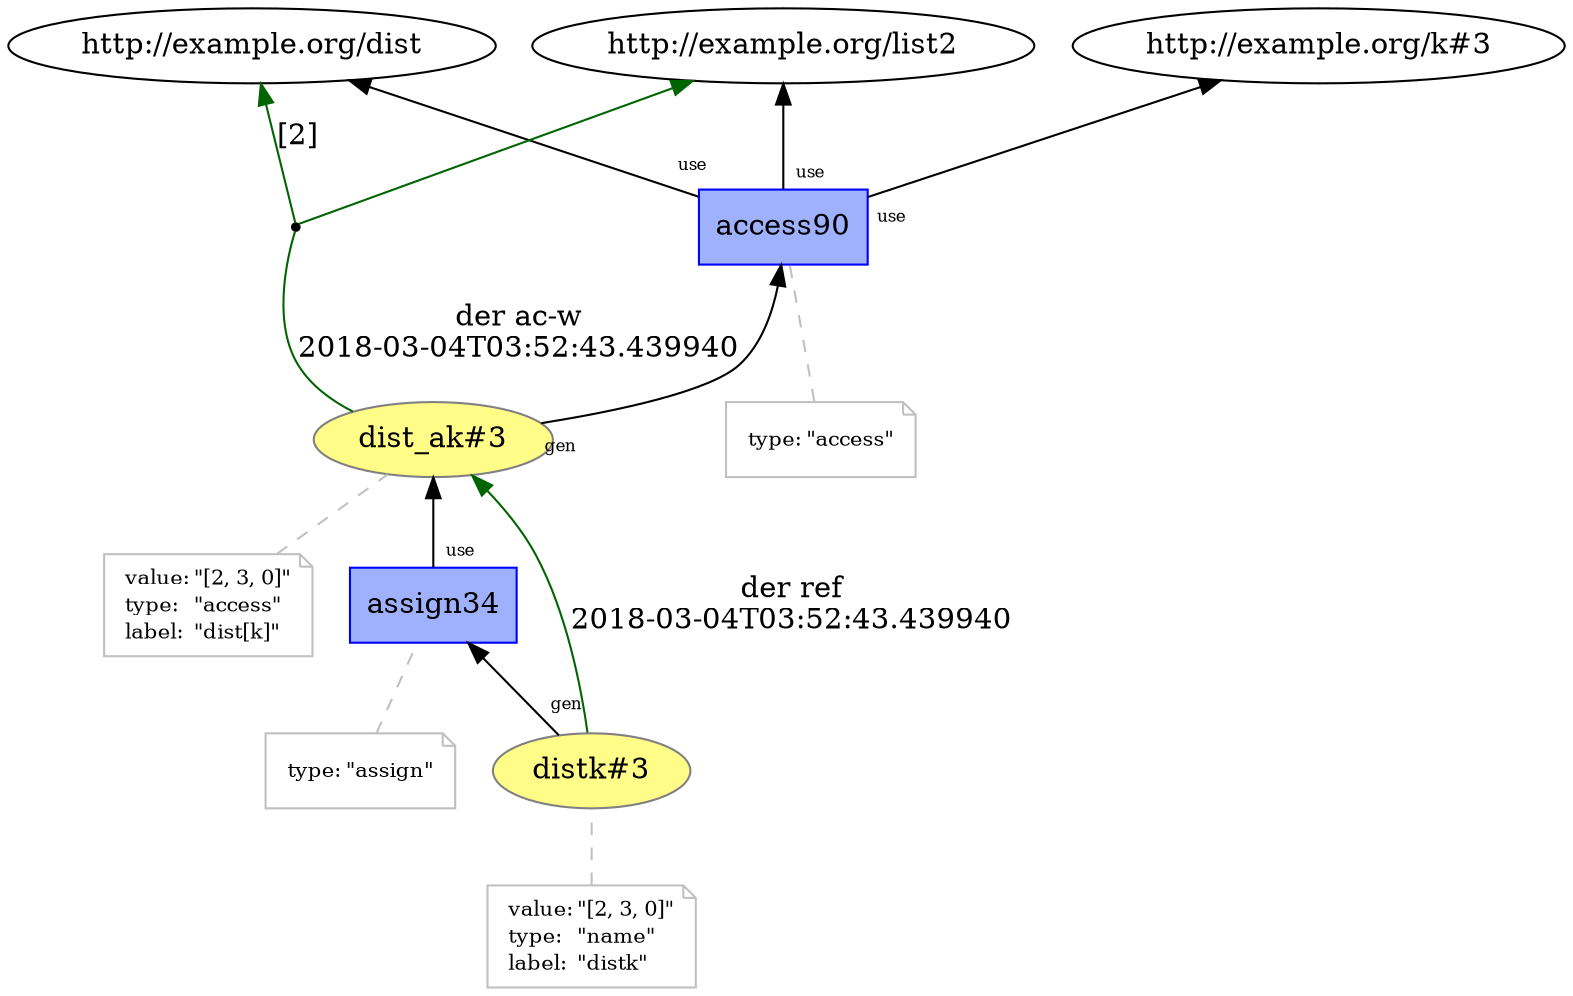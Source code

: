 digraph "PROV" { size="16,12"; rankdir="BT";
"http://example.org/dist_ak#3" [fillcolor="#FFFC87",color="#808080",style="filled",label="dist_ak#3",URL="http://example.org/dist_ak#3"]
"-attrs0" [color="gray",shape="note",fontsize="10",fontcolor="black",label=<<TABLE cellpadding="0" border="0">
	<TR>
	    <TD align="left">value:</TD>
	    <TD align="left">&quot;[2, 3, 0]&quot;</TD>
	</TR>
	<TR>
	    <TD align="left">type:</TD>
	    <TD align="left">&quot;access&quot;</TD>
	</TR>
	<TR>
	    <TD align="left">label:</TD>
	    <TD align="left">&quot;dist[k]&quot;</TD>
	</TR>
</TABLE>>]
"-attrs0" -> "http://example.org/dist_ak#3" [color="gray",style="dashed",arrowhead="none"]
"http://example.org/access90" [fillcolor="#9FB1FC",color="#0000FF",shape="polygon",sides="4",style="filled",label="access90",URL="http://example.org/access90"]
"-attrs1" [color="gray",shape="note",fontsize="10",fontcolor="black",label=<<TABLE cellpadding="0" border="0">
	<TR>
	    <TD align="left">type:</TD>
	    <TD align="left">&quot;access&quot;</TD>
	</TR>
</TABLE>>]
"-attrs1" -> "http://example.org/access90" [color="gray",style="dashed",arrowhead="none"]
"http://example.org/access90" -> "http://example.org/list2" [labelfontsize="8",labeldistance="1.5",labelangle="60.0",rotation="20",taillabel="use"]
"bn0" [shape="point",label=""]
"http://example.org/dist_ak#3" -> "bn0" [arrowhead="none",color="darkgreen",label="der ac-w
2018-03-04T03:52:43.439940"]
"bn0" -> "http://example.org/dist" [labelfontsize="8",labeldistance="1.5",color="darkgreen",labelangle="60.0",rotation="20",label="[2]"]
"bn0" -> "http://example.org/list2" [color="darkgreen"]
"http://example.org/dist_ak#3" -> "http://example.org/access90" [labelfontsize="8",labeldistance="1.5",labelangle="60.0",rotation="20",taillabel="gen"]
"http://example.org/access90" -> "http://example.org/dist" [labelfontsize="8",labeldistance="1.5",labelangle="60.0",rotation="20",taillabel="use"]
"http://example.org/access90" -> "http://example.org/k#3" [labelfontsize="8",labeldistance="1.5",labelangle="60.0",rotation="20",taillabel="use"]
"http://example.org/distk#3" [fillcolor="#FFFC87",color="#808080",style="filled",label="distk#3",URL="http://example.org/distk#3"]
"-attrs2" [color="gray",shape="note",fontsize="10",fontcolor="black",label=<<TABLE cellpadding="0" border="0">
	<TR>
	    <TD align="left">value:</TD>
	    <TD align="left">&quot;[2, 3, 0]&quot;</TD>
	</TR>
	<TR>
	    <TD align="left">type:</TD>
	    <TD align="left">&quot;name&quot;</TD>
	</TR>
	<TR>
	    <TD align="left">label:</TD>
	    <TD align="left">&quot;distk&quot;</TD>
	</TR>
</TABLE>>]
"-attrs2" -> "http://example.org/distk#3" [color="gray",style="dashed",arrowhead="none"]
"http://example.org/assign34" [fillcolor="#9FB1FC",color="#0000FF",shape="polygon",sides="4",style="filled",label="assign34",URL="http://example.org/assign34"]
"-attrs3" [color="gray",shape="note",fontsize="10",fontcolor="black",label=<<TABLE cellpadding="0" border="0">
	<TR>
	    <TD align="left">type:</TD>
	    <TD align="left">&quot;assign&quot;</TD>
	</TR>
</TABLE>>]
"-attrs3" -> "http://example.org/assign34" [color="gray",style="dashed",arrowhead="none"]
"http://example.org/assign34" -> "http://example.org/dist_ak#3" [labelfontsize="8",labeldistance="1.5",labelangle="60.0",rotation="20",taillabel="use"]
"http://example.org/distk#3" -> "http://example.org/dist_ak#3" [labelfontsize="8",labeldistance="1.5",color="darkgreen",labelangle="60.0",rotation="20",label="der ref
2018-03-04T03:52:43.439940"]
"http://example.org/distk#3" -> "http://example.org/assign34" [labelfontsize="8",labeldistance="1.5",labelangle="60.0",rotation="20",taillabel="gen"]
}